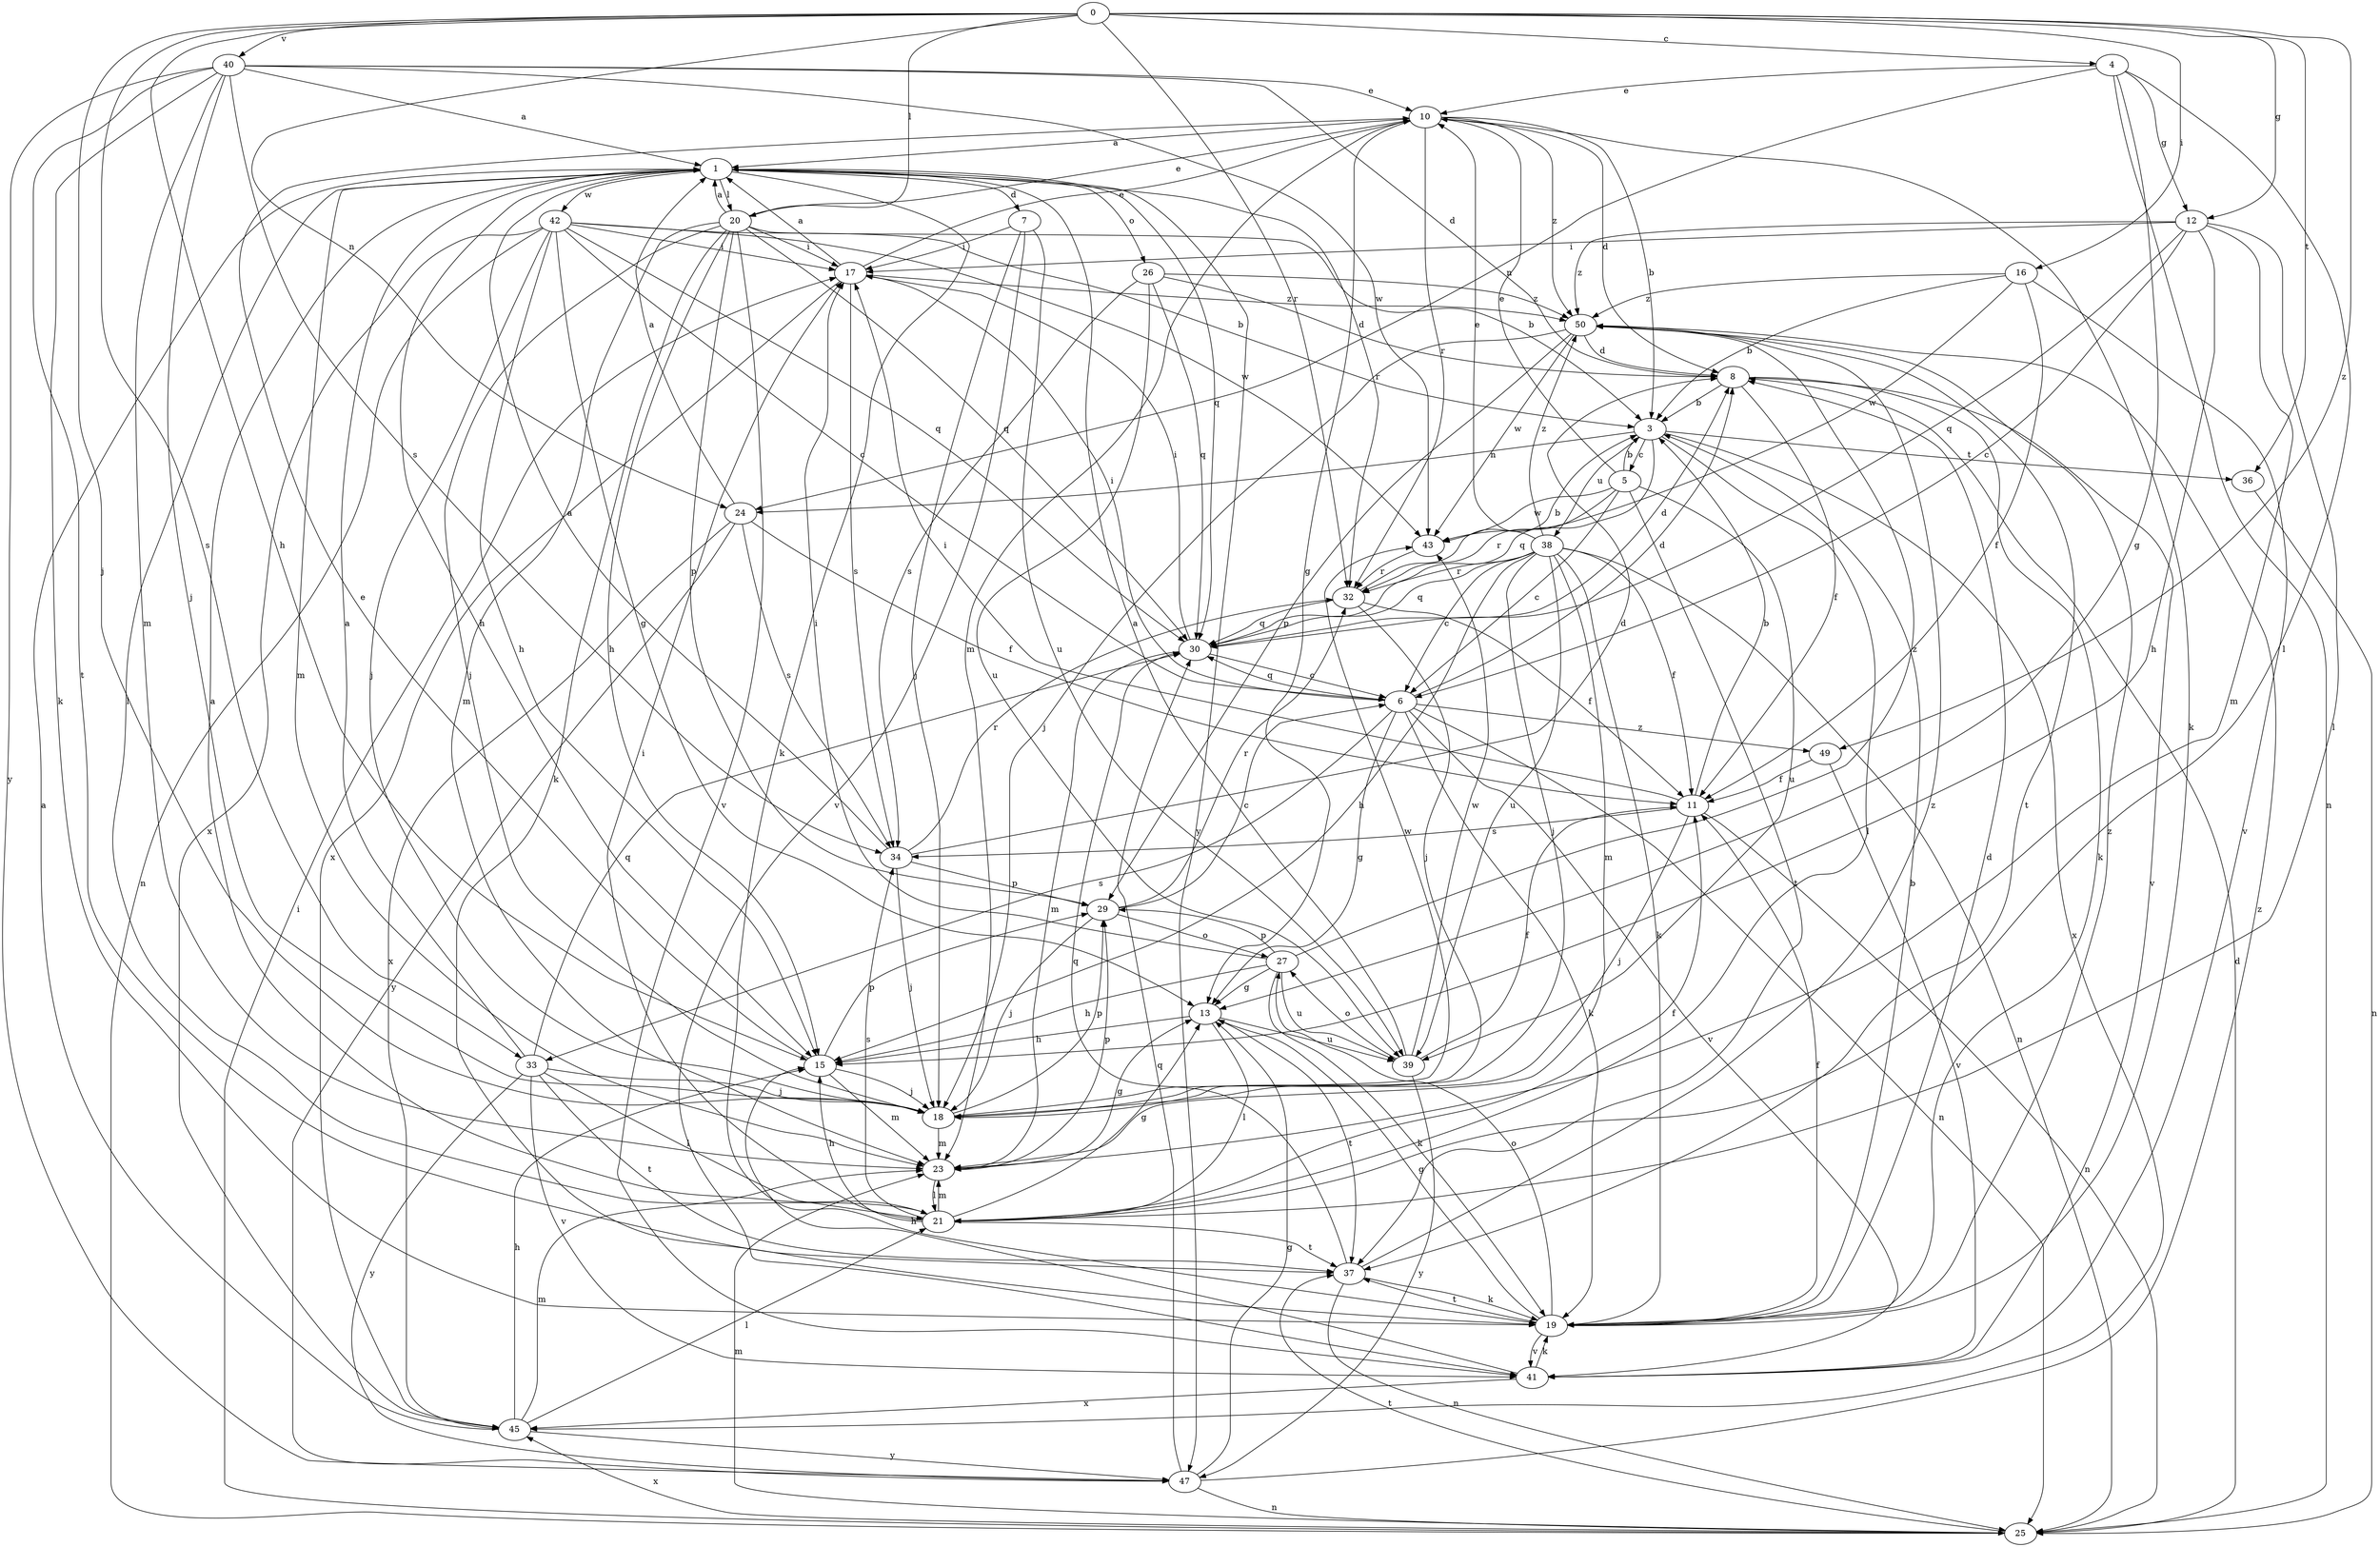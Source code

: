 strict digraph  {
0;
1;
3;
4;
5;
6;
7;
8;
10;
11;
12;
13;
15;
16;
17;
18;
19;
20;
21;
23;
24;
25;
26;
27;
29;
30;
32;
33;
34;
36;
37;
38;
39;
40;
41;
42;
43;
45;
47;
49;
50;
0 -> 4  [label=c];
0 -> 12  [label=g];
0 -> 15  [label=h];
0 -> 16  [label=i];
0 -> 18  [label=j];
0 -> 20  [label=l];
0 -> 24  [label=n];
0 -> 32  [label=r];
0 -> 33  [label=s];
0 -> 36  [label=t];
0 -> 40  [label=v];
0 -> 49  [label=z];
1 -> 7  [label=d];
1 -> 15  [label=h];
1 -> 19  [label=k];
1 -> 20  [label=l];
1 -> 21  [label=l];
1 -> 23  [label=m];
1 -> 26  [label=o];
1 -> 30  [label=q];
1 -> 32  [label=r];
1 -> 42  [label=w];
1 -> 47  [label=y];
3 -> 5  [label=c];
3 -> 21  [label=l];
3 -> 24  [label=n];
3 -> 30  [label=q];
3 -> 36  [label=t];
3 -> 38  [label=u];
3 -> 45  [label=x];
4 -> 10  [label=e];
4 -> 12  [label=g];
4 -> 13  [label=g];
4 -> 21  [label=l];
4 -> 24  [label=n];
4 -> 25  [label=n];
5 -> 3  [label=b];
5 -> 6  [label=c];
5 -> 10  [label=e];
5 -> 32  [label=r];
5 -> 37  [label=t];
5 -> 39  [label=u];
5 -> 43  [label=w];
6 -> 8  [label=d];
6 -> 13  [label=g];
6 -> 17  [label=i];
6 -> 19  [label=k];
6 -> 25  [label=n];
6 -> 30  [label=q];
6 -> 33  [label=s];
6 -> 41  [label=v];
6 -> 49  [label=z];
7 -> 17  [label=i];
7 -> 18  [label=j];
7 -> 39  [label=u];
7 -> 41  [label=v];
8 -> 3  [label=b];
8 -> 11  [label=f];
8 -> 19  [label=k];
8 -> 41  [label=v];
10 -> 1  [label=a];
10 -> 3  [label=b];
10 -> 8  [label=d];
10 -> 13  [label=g];
10 -> 19  [label=k];
10 -> 23  [label=m];
10 -> 32  [label=r];
10 -> 50  [label=z];
11 -> 3  [label=b];
11 -> 17  [label=i];
11 -> 18  [label=j];
11 -> 25  [label=n];
11 -> 34  [label=s];
12 -> 6  [label=c];
12 -> 15  [label=h];
12 -> 17  [label=i];
12 -> 21  [label=l];
12 -> 23  [label=m];
12 -> 30  [label=q];
12 -> 50  [label=z];
13 -> 15  [label=h];
13 -> 21  [label=l];
13 -> 37  [label=t];
13 -> 39  [label=u];
15 -> 10  [label=e];
15 -> 18  [label=j];
15 -> 23  [label=m];
15 -> 29  [label=p];
16 -> 3  [label=b];
16 -> 11  [label=f];
16 -> 41  [label=v];
16 -> 43  [label=w];
16 -> 50  [label=z];
17 -> 1  [label=a];
17 -> 10  [label=e];
17 -> 34  [label=s];
17 -> 45  [label=x];
17 -> 50  [label=z];
18 -> 23  [label=m];
18 -> 29  [label=p];
18 -> 43  [label=w];
19 -> 3  [label=b];
19 -> 8  [label=d];
19 -> 11  [label=f];
19 -> 13  [label=g];
19 -> 27  [label=o];
19 -> 37  [label=t];
19 -> 41  [label=v];
19 -> 50  [label=z];
20 -> 1  [label=a];
20 -> 3  [label=b];
20 -> 10  [label=e];
20 -> 15  [label=h];
20 -> 17  [label=i];
20 -> 18  [label=j];
20 -> 19  [label=k];
20 -> 23  [label=m];
20 -> 29  [label=p];
20 -> 30  [label=q];
20 -> 41  [label=v];
21 -> 1  [label=a];
21 -> 11  [label=f];
21 -> 13  [label=g];
21 -> 15  [label=h];
21 -> 17  [label=i];
21 -> 23  [label=m];
21 -> 34  [label=s];
21 -> 37  [label=t];
23 -> 13  [label=g];
23 -> 21  [label=l];
23 -> 29  [label=p];
24 -> 1  [label=a];
24 -> 11  [label=f];
24 -> 34  [label=s];
24 -> 45  [label=x];
24 -> 47  [label=y];
25 -> 8  [label=d];
25 -> 17  [label=i];
25 -> 23  [label=m];
25 -> 37  [label=t];
25 -> 45  [label=x];
26 -> 8  [label=d];
26 -> 30  [label=q];
26 -> 34  [label=s];
26 -> 39  [label=u];
26 -> 50  [label=z];
27 -> 13  [label=g];
27 -> 15  [label=h];
27 -> 17  [label=i];
27 -> 19  [label=k];
27 -> 29  [label=p];
27 -> 39  [label=u];
27 -> 50  [label=z];
29 -> 6  [label=c];
29 -> 18  [label=j];
29 -> 27  [label=o];
29 -> 32  [label=r];
30 -> 6  [label=c];
30 -> 8  [label=d];
30 -> 17  [label=i];
30 -> 23  [label=m];
32 -> 3  [label=b];
32 -> 11  [label=f];
32 -> 18  [label=j];
32 -> 30  [label=q];
33 -> 1  [label=a];
33 -> 18  [label=j];
33 -> 21  [label=l];
33 -> 30  [label=q];
33 -> 37  [label=t];
33 -> 41  [label=v];
33 -> 47  [label=y];
34 -> 1  [label=a];
34 -> 8  [label=d];
34 -> 18  [label=j];
34 -> 29  [label=p];
34 -> 32  [label=r];
36 -> 25  [label=n];
37 -> 19  [label=k];
37 -> 25  [label=n];
37 -> 30  [label=q];
37 -> 50  [label=z];
38 -> 6  [label=c];
38 -> 10  [label=e];
38 -> 11  [label=f];
38 -> 15  [label=h];
38 -> 18  [label=j];
38 -> 19  [label=k];
38 -> 23  [label=m];
38 -> 25  [label=n];
38 -> 30  [label=q];
38 -> 32  [label=r];
38 -> 39  [label=u];
38 -> 50  [label=z];
39 -> 1  [label=a];
39 -> 11  [label=f];
39 -> 27  [label=o];
39 -> 43  [label=w];
39 -> 47  [label=y];
40 -> 1  [label=a];
40 -> 8  [label=d];
40 -> 10  [label=e];
40 -> 18  [label=j];
40 -> 19  [label=k];
40 -> 23  [label=m];
40 -> 34  [label=s];
40 -> 37  [label=t];
40 -> 43  [label=w];
40 -> 47  [label=y];
41 -> 15  [label=h];
41 -> 19  [label=k];
41 -> 45  [label=x];
42 -> 3  [label=b];
42 -> 6  [label=c];
42 -> 13  [label=g];
42 -> 15  [label=h];
42 -> 17  [label=i];
42 -> 18  [label=j];
42 -> 25  [label=n];
42 -> 30  [label=q];
42 -> 43  [label=w];
42 -> 45  [label=x];
43 -> 32  [label=r];
45 -> 1  [label=a];
45 -> 15  [label=h];
45 -> 21  [label=l];
45 -> 23  [label=m];
45 -> 47  [label=y];
47 -> 13  [label=g];
47 -> 25  [label=n];
47 -> 30  [label=q];
47 -> 50  [label=z];
49 -> 11  [label=f];
49 -> 41  [label=v];
50 -> 8  [label=d];
50 -> 18  [label=j];
50 -> 29  [label=p];
50 -> 37  [label=t];
50 -> 43  [label=w];
}
